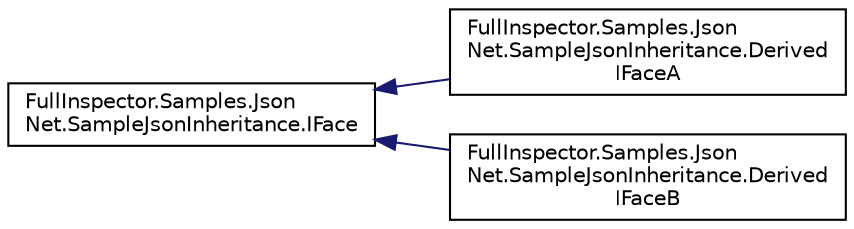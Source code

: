 digraph "Graphical Class Hierarchy"
{
  edge [fontname="Helvetica",fontsize="10",labelfontname="Helvetica",labelfontsize="10"];
  node [fontname="Helvetica",fontsize="10",shape=record];
  rankdir="LR";
  Node1 [label="FullInspector.Samples.Json\lNet.SampleJsonInheritance.IFace",height=0.2,width=0.4,color="black", fillcolor="white", style="filled",URL="$interface_full_inspector_1_1_samples_1_1_json_net_1_1_sample_json_inheritance_1_1_i_face.html"];
  Node1 -> Node2 [dir="back",color="midnightblue",fontsize="10",style="solid",fontname="Helvetica"];
  Node2 [label="FullInspector.Samples.Json\lNet.SampleJsonInheritance.Derived\lIFaceA",height=0.2,width=0.4,color="black", fillcolor="white", style="filled",URL="$class_full_inspector_1_1_samples_1_1_json_net_1_1_sample_json_inheritance_1_1_derived_i_face_a.html"];
  Node1 -> Node3 [dir="back",color="midnightblue",fontsize="10",style="solid",fontname="Helvetica"];
  Node3 [label="FullInspector.Samples.Json\lNet.SampleJsonInheritance.Derived\lIFaceB",height=0.2,width=0.4,color="black", fillcolor="white", style="filled",URL="$class_full_inspector_1_1_samples_1_1_json_net_1_1_sample_json_inheritance_1_1_derived_i_face_b.html"];
}
